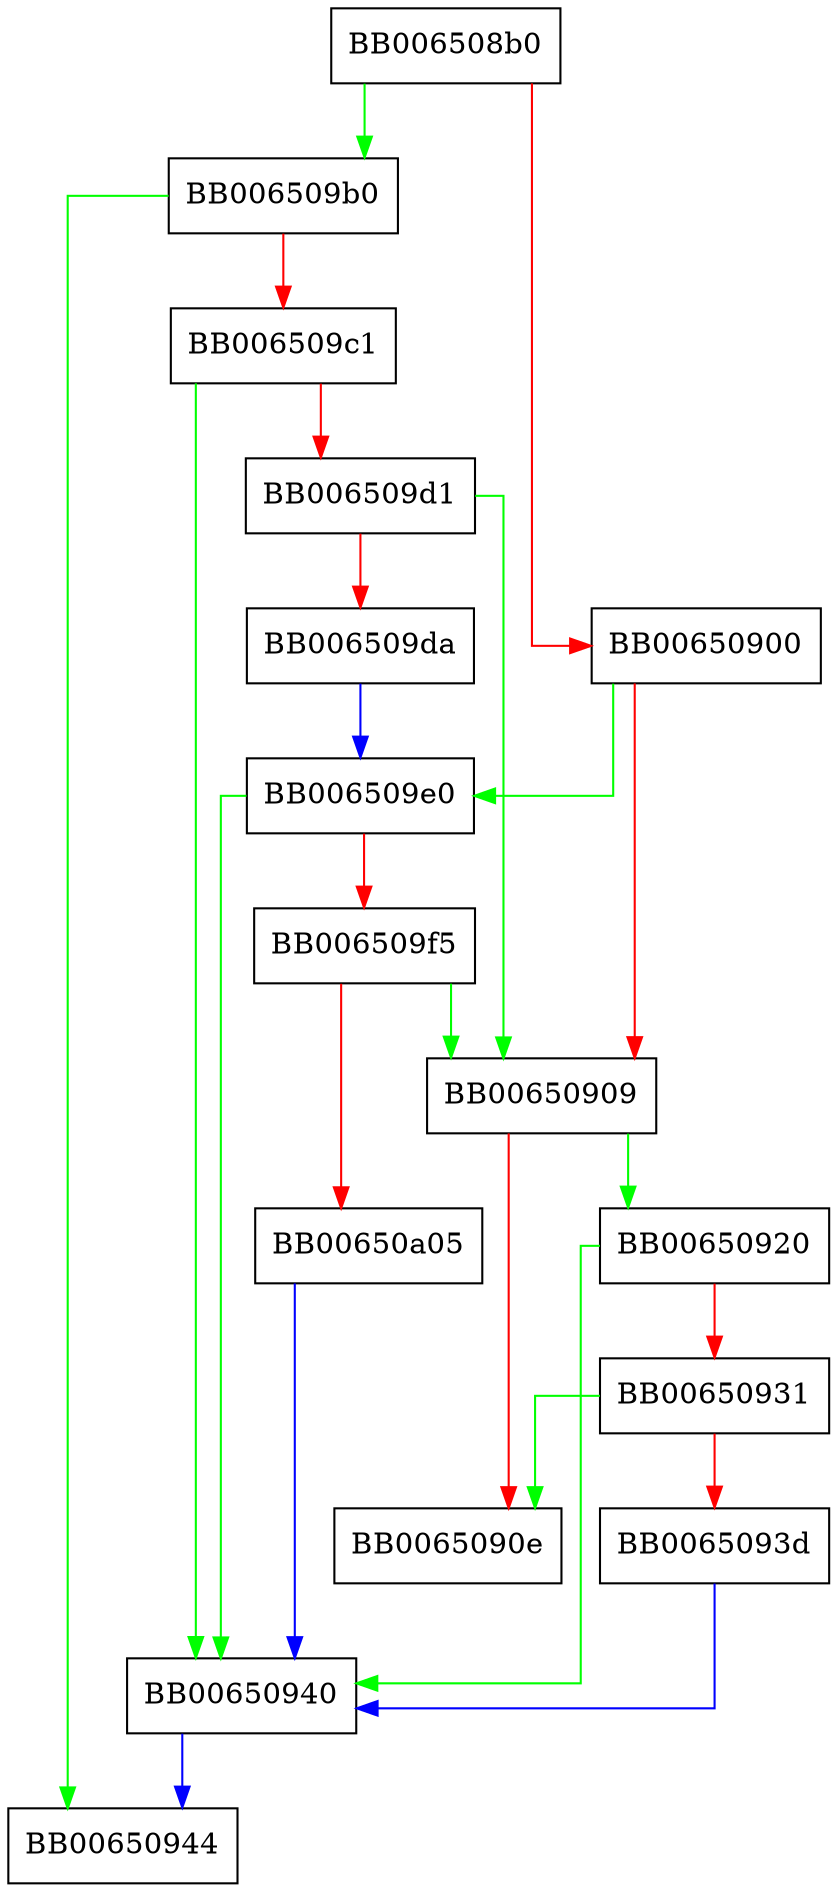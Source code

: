 digraph TS_RESP_CTX_set_accuracy {
  node [shape="box"];
  graph [splines=ortho];
  BB006508b0 -> BB006509b0 [color="green"];
  BB006508b0 -> BB00650900 [color="red"];
  BB00650900 -> BB006509e0 [color="green"];
  BB00650900 -> BB00650909 [color="red"];
  BB00650909 -> BB00650920 [color="green"];
  BB00650909 -> BB0065090e [color="red"];
  BB00650920 -> BB00650940 [color="green"];
  BB00650920 -> BB00650931 [color="red"];
  BB00650931 -> BB0065090e [color="green"];
  BB00650931 -> BB0065093d [color="red"];
  BB0065093d -> BB00650940 [color="blue"];
  BB00650940 -> BB00650944 [color="blue"];
  BB006509b0 -> BB00650944 [color="green"];
  BB006509b0 -> BB006509c1 [color="red"];
  BB006509c1 -> BB00650940 [color="green"];
  BB006509c1 -> BB006509d1 [color="red"];
  BB006509d1 -> BB00650909 [color="green"];
  BB006509d1 -> BB006509da [color="red"];
  BB006509da -> BB006509e0 [color="blue"];
  BB006509e0 -> BB00650940 [color="green"];
  BB006509e0 -> BB006509f5 [color="red"];
  BB006509f5 -> BB00650909 [color="green"];
  BB006509f5 -> BB00650a05 [color="red"];
  BB00650a05 -> BB00650940 [color="blue"];
}